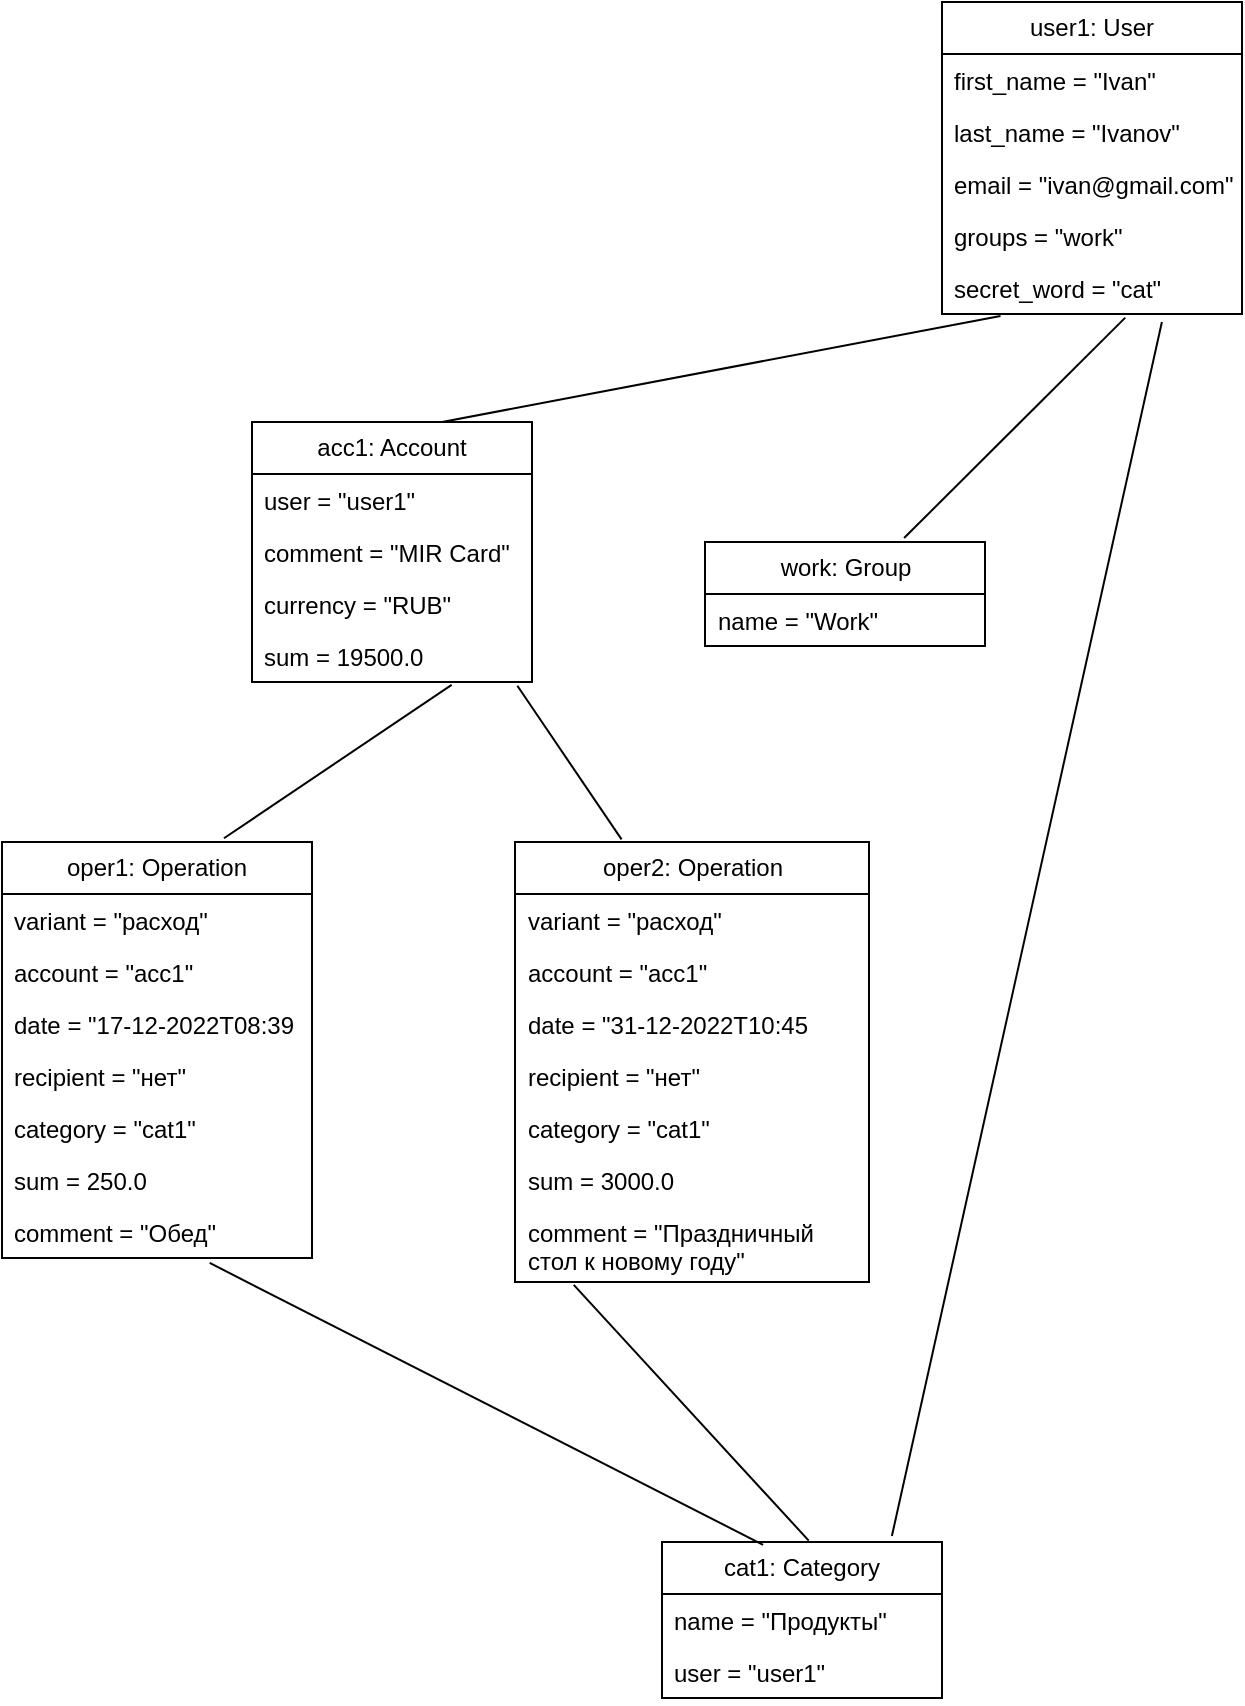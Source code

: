 <mxfile version="21.3.2">
  <diagram name="Страница 1" id="r5lz38xv-GzUPGgscBEn">
    <mxGraphModel dx="1114" dy="630" grid="1" gridSize="10" guides="1" tooltips="1" connect="1" arrows="1" fold="1" page="1" pageScale="1" pageWidth="827" pageHeight="1169" math="0" shadow="0">
      <root>
        <mxCell id="0" />
        <mxCell id="1" parent="0" />
        <mxCell id="ZX97EUxYQ2lwk96quUsB-4" value="user1: User" style="swimlane;fontStyle=0;childLayout=stackLayout;horizontal=1;startSize=26;fillColor=none;horizontalStack=0;resizeParent=1;resizeParentMax=0;resizeLast=0;collapsible=1;marginBottom=0;whiteSpace=wrap;html=1;" parent="1" vertex="1">
          <mxGeometry x="550" y="100" width="150" height="156" as="geometry" />
        </mxCell>
        <mxCell id="ZX97EUxYQ2lwk96quUsB-5" value="first_name = &quot;Ivan&quot;" style="text;strokeColor=none;fillColor=none;align=left;verticalAlign=top;spacingLeft=4;spacingRight=4;overflow=hidden;rotatable=0;points=[[0,0.5],[1,0.5]];portConstraint=eastwest;whiteSpace=wrap;html=1;" parent="ZX97EUxYQ2lwk96quUsB-4" vertex="1">
          <mxGeometry y="26" width="150" height="26" as="geometry" />
        </mxCell>
        <mxCell id="ZX97EUxYQ2lwk96quUsB-6" value="last_name = &quot;Ivanov&quot;" style="text;strokeColor=none;fillColor=none;align=left;verticalAlign=top;spacingLeft=4;spacingRight=4;overflow=hidden;rotatable=0;points=[[0,0.5],[1,0.5]];portConstraint=eastwest;whiteSpace=wrap;html=1;" parent="ZX97EUxYQ2lwk96quUsB-4" vertex="1">
          <mxGeometry y="52" width="150" height="26" as="geometry" />
        </mxCell>
        <mxCell id="ZX97EUxYQ2lwk96quUsB-7" value="email = &quot;ivan@gmail.com&quot;" style="text;strokeColor=none;fillColor=none;align=left;verticalAlign=top;spacingLeft=4;spacingRight=4;overflow=hidden;rotatable=0;points=[[0,0.5],[1,0.5]];portConstraint=eastwest;whiteSpace=wrap;html=1;" parent="ZX97EUxYQ2lwk96quUsB-4" vertex="1">
          <mxGeometry y="78" width="150" height="26" as="geometry" />
        </mxCell>
        <mxCell id="ZX97EUxYQ2lwk96quUsB-8" value="groups = &quot;work&quot;" style="text;strokeColor=none;fillColor=none;align=left;verticalAlign=top;spacingLeft=4;spacingRight=4;overflow=hidden;rotatable=0;points=[[0,0.5],[1,0.5]];portConstraint=eastwest;whiteSpace=wrap;html=1;" parent="ZX97EUxYQ2lwk96quUsB-4" vertex="1">
          <mxGeometry y="104" width="150" height="26" as="geometry" />
        </mxCell>
        <mxCell id="0toznyc5Wil_TdvXSU9a-1" value="secret_word = &quot;cat&quot;" style="text;strokeColor=none;fillColor=none;align=left;verticalAlign=top;spacingLeft=4;spacingRight=4;overflow=hidden;rotatable=0;points=[[0,0.5],[1,0.5]];portConstraint=eastwest;whiteSpace=wrap;html=1;" parent="ZX97EUxYQ2lwk96quUsB-4" vertex="1">
          <mxGeometry y="130" width="150" height="26" as="geometry" />
        </mxCell>
        <mxCell id="ZX97EUxYQ2lwk96quUsB-14" value="" style="endArrow=none;html=1;rounded=0;entryX=0.711;entryY=-0.038;entryDx=0;entryDy=0;entryPerimeter=0;exitX=0.611;exitY=1.069;exitDx=0;exitDy=0;exitPerimeter=0;" parent="1" source="0toznyc5Wil_TdvXSU9a-1" edge="1" target="ZX97EUxYQ2lwk96quUsB-56">
          <mxGeometry width="50" height="50" relative="1" as="geometry">
            <mxPoint x="440" y="240" as="sourcePoint" />
            <mxPoint x="477.6" y="290.624" as="targetPoint" />
          </mxGeometry>
        </mxCell>
        <mxCell id="ZX97EUxYQ2lwk96quUsB-22" value="" style="endArrow=none;html=1;rounded=0;exitX=0.688;exitY=0;exitDx=0;exitDy=0;exitPerimeter=0;entryX=0.195;entryY=1.038;entryDx=0;entryDy=0;entryPerimeter=0;" parent="1" target="0toznyc5Wil_TdvXSU9a-1" edge="1">
          <mxGeometry width="50" height="50" relative="1" as="geometry">
            <mxPoint x="300.08" y="310" as="sourcePoint" />
            <mxPoint x="300" y="180" as="targetPoint" />
          </mxGeometry>
        </mxCell>
        <mxCell id="ZX97EUxYQ2lwk96quUsB-23" value="oper1: Operation" style="swimlane;fontStyle=0;childLayout=stackLayout;horizontal=1;startSize=26;fillColor=none;horizontalStack=0;resizeParent=1;resizeParentMax=0;resizeLast=0;collapsible=1;marginBottom=0;whiteSpace=wrap;html=1;" parent="1" vertex="1">
          <mxGeometry x="80" y="520" width="155" height="208" as="geometry" />
        </mxCell>
        <mxCell id="ZX97EUxYQ2lwk96quUsB-24" value="variant = &quot;расход&quot;" style="text;strokeColor=none;fillColor=none;align=left;verticalAlign=top;spacingLeft=4;spacingRight=4;overflow=hidden;rotatable=0;points=[[0,0.5],[1,0.5]];portConstraint=eastwest;whiteSpace=wrap;html=1;" parent="ZX97EUxYQ2lwk96quUsB-23" vertex="1">
          <mxGeometry y="26" width="155" height="26" as="geometry" />
        </mxCell>
        <mxCell id="ZX97EUxYQ2lwk96quUsB-25" value="account = &quot;acc1&quot;" style="text;strokeColor=none;fillColor=none;align=left;verticalAlign=top;spacingLeft=4;spacingRight=4;overflow=hidden;rotatable=0;points=[[0,0.5],[1,0.5]];portConstraint=eastwest;whiteSpace=wrap;html=1;" parent="ZX97EUxYQ2lwk96quUsB-23" vertex="1">
          <mxGeometry y="52" width="155" height="26" as="geometry" />
        </mxCell>
        <mxCell id="ZX97EUxYQ2lwk96quUsB-26" value="date = &quot;17-12-2022T08:39" style="text;strokeColor=none;fillColor=none;align=left;verticalAlign=top;spacingLeft=4;spacingRight=4;overflow=hidden;rotatable=0;points=[[0,0.5],[1,0.5]];portConstraint=eastwest;whiteSpace=wrap;html=1;" parent="ZX97EUxYQ2lwk96quUsB-23" vertex="1">
          <mxGeometry y="78" width="155" height="26" as="geometry" />
        </mxCell>
        <mxCell id="ZX97EUxYQ2lwk96quUsB-27" value="recipient = &quot;нет&quot;" style="text;strokeColor=none;fillColor=none;align=left;verticalAlign=top;spacingLeft=4;spacingRight=4;overflow=hidden;rotatable=0;points=[[0,0.5],[1,0.5]];portConstraint=eastwest;whiteSpace=wrap;html=1;" parent="ZX97EUxYQ2lwk96quUsB-23" vertex="1">
          <mxGeometry y="104" width="155" height="26" as="geometry" />
        </mxCell>
        <mxCell id="ZX97EUxYQ2lwk96quUsB-28" value="category = &quot;cat1&quot;" style="text;strokeColor=none;fillColor=none;align=left;verticalAlign=top;spacingLeft=4;spacingRight=4;overflow=hidden;rotatable=0;points=[[0,0.5],[1,0.5]];portConstraint=eastwest;whiteSpace=wrap;html=1;" parent="ZX97EUxYQ2lwk96quUsB-23" vertex="1">
          <mxGeometry y="130" width="155" height="26" as="geometry" />
        </mxCell>
        <mxCell id="ZX97EUxYQ2lwk96quUsB-33" value="sum = 250.0" style="text;strokeColor=none;fillColor=none;align=left;verticalAlign=top;spacingLeft=4;spacingRight=4;overflow=hidden;rotatable=0;points=[[0,0.5],[1,0.5]];portConstraint=eastwest;whiteSpace=wrap;html=1;" parent="ZX97EUxYQ2lwk96quUsB-23" vertex="1">
          <mxGeometry y="156" width="155" height="26" as="geometry" />
        </mxCell>
        <mxCell id="ZX97EUxYQ2lwk96quUsB-34" value="comment = &quot;Обед&quot;" style="text;strokeColor=none;fillColor=none;align=left;verticalAlign=top;spacingLeft=4;spacingRight=4;overflow=hidden;rotatable=0;points=[[0,0.5],[1,0.5]];portConstraint=eastwest;whiteSpace=wrap;html=1;" parent="ZX97EUxYQ2lwk96quUsB-23" vertex="1">
          <mxGeometry y="182" width="155" height="26" as="geometry" />
        </mxCell>
        <mxCell id="ZX97EUxYQ2lwk96quUsB-29" value="cat1: Category" style="swimlane;fontStyle=0;childLayout=stackLayout;horizontal=1;startSize=26;fillColor=none;horizontalStack=0;resizeParent=1;resizeParentMax=0;resizeLast=0;collapsible=1;marginBottom=0;whiteSpace=wrap;html=1;" parent="1" vertex="1">
          <mxGeometry x="410" y="870" width="140" height="78" as="geometry" />
        </mxCell>
        <mxCell id="ZX97EUxYQ2lwk96quUsB-30" value="name = &quot;Продукты&quot;" style="text;strokeColor=none;fillColor=none;align=left;verticalAlign=top;spacingLeft=4;spacingRight=4;overflow=hidden;rotatable=0;points=[[0,0.5],[1,0.5]];portConstraint=eastwest;whiteSpace=wrap;html=1;" parent="ZX97EUxYQ2lwk96quUsB-29" vertex="1">
          <mxGeometry y="26" width="140" height="26" as="geometry" />
        </mxCell>
        <mxCell id="5LJut0GFJjwcte9YEB6o-3" value="user = &quot;user1&quot;" style="text;strokeColor=none;fillColor=none;align=left;verticalAlign=top;spacingLeft=4;spacingRight=4;overflow=hidden;rotatable=0;points=[[0,0.5],[1,0.5]];portConstraint=eastwest;whiteSpace=wrap;html=1;" vertex="1" parent="ZX97EUxYQ2lwk96quUsB-29">
          <mxGeometry y="52" width="140" height="26" as="geometry" />
        </mxCell>
        <mxCell id="ZX97EUxYQ2lwk96quUsB-35" value="oper2: Operation" style="swimlane;fontStyle=0;childLayout=stackLayout;horizontal=1;startSize=26;fillColor=none;horizontalStack=0;resizeParent=1;resizeParentMax=0;resizeLast=0;collapsible=1;marginBottom=0;whiteSpace=wrap;html=1;" parent="1" vertex="1">
          <mxGeometry x="336.5" y="520" width="177" height="220" as="geometry" />
        </mxCell>
        <mxCell id="ZX97EUxYQ2lwk96quUsB-36" value="variant = &quot;расход&quot;" style="text;strokeColor=none;fillColor=none;align=left;verticalAlign=top;spacingLeft=4;spacingRight=4;overflow=hidden;rotatable=0;points=[[0,0.5],[1,0.5]];portConstraint=eastwest;whiteSpace=wrap;html=1;" parent="ZX97EUxYQ2lwk96quUsB-35" vertex="1">
          <mxGeometry y="26" width="177" height="26" as="geometry" />
        </mxCell>
        <mxCell id="ZX97EUxYQ2lwk96quUsB-37" value="account = &quot;acc1&quot;" style="text;strokeColor=none;fillColor=none;align=left;verticalAlign=top;spacingLeft=4;spacingRight=4;overflow=hidden;rotatable=0;points=[[0,0.5],[1,0.5]];portConstraint=eastwest;whiteSpace=wrap;html=1;" parent="ZX97EUxYQ2lwk96quUsB-35" vertex="1">
          <mxGeometry y="52" width="177" height="26" as="geometry" />
        </mxCell>
        <mxCell id="ZX97EUxYQ2lwk96quUsB-38" value="date = &quot;31-12-2022T10:45" style="text;strokeColor=none;fillColor=none;align=left;verticalAlign=top;spacingLeft=4;spacingRight=4;overflow=hidden;rotatable=0;points=[[0,0.5],[1,0.5]];portConstraint=eastwest;whiteSpace=wrap;html=1;" parent="ZX97EUxYQ2lwk96quUsB-35" vertex="1">
          <mxGeometry y="78" width="177" height="26" as="geometry" />
        </mxCell>
        <mxCell id="ZX97EUxYQ2lwk96quUsB-39" value="recipient = &quot;нет&quot;" style="text;strokeColor=none;fillColor=none;align=left;verticalAlign=top;spacingLeft=4;spacingRight=4;overflow=hidden;rotatable=0;points=[[0,0.5],[1,0.5]];portConstraint=eastwest;whiteSpace=wrap;html=1;" parent="ZX97EUxYQ2lwk96quUsB-35" vertex="1">
          <mxGeometry y="104" width="177" height="26" as="geometry" />
        </mxCell>
        <mxCell id="ZX97EUxYQ2lwk96quUsB-40" value="category = &quot;cat1&quot;" style="text;strokeColor=none;fillColor=none;align=left;verticalAlign=top;spacingLeft=4;spacingRight=4;overflow=hidden;rotatable=0;points=[[0,0.5],[1,0.5]];portConstraint=eastwest;whiteSpace=wrap;html=1;" parent="ZX97EUxYQ2lwk96quUsB-35" vertex="1">
          <mxGeometry y="130" width="177" height="26" as="geometry" />
        </mxCell>
        <mxCell id="ZX97EUxYQ2lwk96quUsB-41" value="sum = 3000.0" style="text;strokeColor=none;fillColor=none;align=left;verticalAlign=top;spacingLeft=4;spacingRight=4;overflow=hidden;rotatable=0;points=[[0,0.5],[1,0.5]];portConstraint=eastwest;whiteSpace=wrap;html=1;" parent="ZX97EUxYQ2lwk96quUsB-35" vertex="1">
          <mxGeometry y="156" width="177" height="26" as="geometry" />
        </mxCell>
        <mxCell id="ZX97EUxYQ2lwk96quUsB-42" value="comment = &quot;Праздничный стол к новому году&quot;" style="text;strokeColor=none;fillColor=none;align=left;verticalAlign=top;spacingLeft=4;spacingRight=4;overflow=hidden;rotatable=0;points=[[0,0.5],[1,0.5]];portConstraint=eastwest;whiteSpace=wrap;html=1;" parent="ZX97EUxYQ2lwk96quUsB-35" vertex="1">
          <mxGeometry y="182" width="177" height="38" as="geometry" />
        </mxCell>
        <mxCell id="ZX97EUxYQ2lwk96quUsB-43" value="" style="endArrow=none;html=1;rounded=0;exitX=0.716;exitY=-0.009;exitDx=0;exitDy=0;exitPerimeter=0;entryX=0.713;entryY=1.055;entryDx=0;entryDy=0;entryPerimeter=0;" parent="1" source="ZX97EUxYQ2lwk96quUsB-23" target="ZX97EUxYQ2lwk96quUsB-53" edge="1">
          <mxGeometry width="50" height="50" relative="1" as="geometry">
            <mxPoint x="340" y="500" as="sourcePoint" />
            <mxPoint x="307.6" y="443.328" as="targetPoint" />
          </mxGeometry>
        </mxCell>
        <mxCell id="ZX97EUxYQ2lwk96quUsB-44" value="" style="endArrow=none;html=1;rounded=0;exitX=0.923;exitY=1.073;exitDx=0;exitDy=0;exitPerimeter=0;entryX=0.301;entryY=-0.006;entryDx=0;entryDy=0;entryPerimeter=0;" parent="1" target="ZX97EUxYQ2lwk96quUsB-35" edge="1">
          <mxGeometry width="50" height="50" relative="1" as="geometry">
            <mxPoint x="337.68" y="441.898" as="sourcePoint" />
            <mxPoint x="450" y="460" as="targetPoint" />
          </mxGeometry>
        </mxCell>
        <mxCell id="ZX97EUxYQ2lwk96quUsB-45" value="" style="endArrow=none;html=1;rounded=0;exitX=0.361;exitY=0.018;exitDx=0;exitDy=0;exitPerimeter=0;entryX=0.67;entryY=1.095;entryDx=0;entryDy=0;entryPerimeter=0;" parent="1" source="ZX97EUxYQ2lwk96quUsB-29" target="ZX97EUxYQ2lwk96quUsB-34" edge="1">
          <mxGeometry width="50" height="50" relative="1" as="geometry">
            <mxPoint x="390" y="760" as="sourcePoint" />
            <mxPoint x="440" y="710" as="targetPoint" />
          </mxGeometry>
        </mxCell>
        <mxCell id="ZX97EUxYQ2lwk96quUsB-46" value="" style="endArrow=none;html=1;rounded=0;exitX=0.524;exitY=-0.009;exitDx=0;exitDy=0;exitPerimeter=0;entryX=0.166;entryY=1.038;entryDx=0;entryDy=0;entryPerimeter=0;" parent="1" source="ZX97EUxYQ2lwk96quUsB-29" target="ZX97EUxYQ2lwk96quUsB-42" edge="1">
          <mxGeometry width="50" height="50" relative="1" as="geometry">
            <mxPoint x="390" y="760" as="sourcePoint" />
            <mxPoint x="440" y="710" as="targetPoint" />
          </mxGeometry>
        </mxCell>
        <mxCell id="ZX97EUxYQ2lwk96quUsB-47" value="acc1: Account" style="swimlane;fontStyle=0;childLayout=stackLayout;horizontal=1;startSize=26;fillColor=none;horizontalStack=0;resizeParent=1;resizeParentMax=0;resizeLast=0;collapsible=1;marginBottom=0;whiteSpace=wrap;html=1;" parent="1" vertex="1">
          <mxGeometry x="205" y="310" width="140" height="130" as="geometry" />
        </mxCell>
        <mxCell id="ZX97EUxYQ2lwk96quUsB-52" value="user = &quot;user1&quot;" style="text;strokeColor=none;fillColor=none;align=left;verticalAlign=top;spacingLeft=4;spacingRight=4;overflow=hidden;rotatable=0;points=[[0,0.5],[1,0.5]];portConstraint=eastwest;whiteSpace=wrap;html=1;" parent="ZX97EUxYQ2lwk96quUsB-47" vertex="1">
          <mxGeometry y="26" width="140" height="26" as="geometry" />
        </mxCell>
        <mxCell id="ZX97EUxYQ2lwk96quUsB-55" value="comment = &quot;MIR Card&quot;" style="text;strokeColor=none;fillColor=none;align=left;verticalAlign=top;spacingLeft=4;spacingRight=4;overflow=hidden;rotatable=0;points=[[0,0.5],[1,0.5]];portConstraint=eastwest;whiteSpace=wrap;html=1;" parent="ZX97EUxYQ2lwk96quUsB-47" vertex="1">
          <mxGeometry y="52" width="140" height="26" as="geometry" />
        </mxCell>
        <mxCell id="ZX97EUxYQ2lwk96quUsB-54" value="currency = &quot;RUB&quot;" style="text;strokeColor=none;fillColor=none;align=left;verticalAlign=top;spacingLeft=4;spacingRight=4;overflow=hidden;rotatable=0;points=[[0,0.5],[1,0.5]];portConstraint=eastwest;whiteSpace=wrap;html=1;" parent="ZX97EUxYQ2lwk96quUsB-47" vertex="1">
          <mxGeometry y="78" width="140" height="26" as="geometry" />
        </mxCell>
        <mxCell id="ZX97EUxYQ2lwk96quUsB-53" value="sum = 19500.0" style="text;strokeColor=none;fillColor=none;align=left;verticalAlign=top;spacingLeft=4;spacingRight=4;overflow=hidden;rotatable=0;points=[[0,0.5],[1,0.5]];portConstraint=eastwest;whiteSpace=wrap;html=1;" parent="ZX97EUxYQ2lwk96quUsB-47" vertex="1">
          <mxGeometry y="104" width="140" height="26" as="geometry" />
        </mxCell>
        <mxCell id="ZX97EUxYQ2lwk96quUsB-56" value="work: Group" style="swimlane;fontStyle=0;childLayout=stackLayout;horizontal=1;startSize=26;fillColor=none;horizontalStack=0;resizeParent=1;resizeParentMax=0;resizeLast=0;collapsible=1;marginBottom=0;whiteSpace=wrap;html=1;" parent="1" vertex="1">
          <mxGeometry x="431.5" y="370" width="140" height="52" as="geometry" />
        </mxCell>
        <mxCell id="ZX97EUxYQ2lwk96quUsB-57" value="name = &quot;Work&quot;" style="text;strokeColor=none;fillColor=none;align=left;verticalAlign=top;spacingLeft=4;spacingRight=4;overflow=hidden;rotatable=0;points=[[0,0.5],[1,0.5]];portConstraint=eastwest;whiteSpace=wrap;html=1;" parent="ZX97EUxYQ2lwk96quUsB-56" vertex="1">
          <mxGeometry y="26" width="140" height="26" as="geometry" />
        </mxCell>
        <mxCell id="5LJut0GFJjwcte9YEB6o-1" value="" style="endArrow=none;html=1;rounded=0;entryX=0.733;entryY=1.154;entryDx=0;entryDy=0;entryPerimeter=0;exitX=0.821;exitY=-0.038;exitDx=0;exitDy=0;exitPerimeter=0;" edge="1" parent="1" source="ZX97EUxYQ2lwk96quUsB-29" target="0toznyc5Wil_TdvXSU9a-1">
          <mxGeometry width="50" height="50" relative="1" as="geometry">
            <mxPoint x="560" y="810" as="sourcePoint" />
            <mxPoint x="650" y="530" as="targetPoint" />
          </mxGeometry>
        </mxCell>
      </root>
    </mxGraphModel>
  </diagram>
</mxfile>
